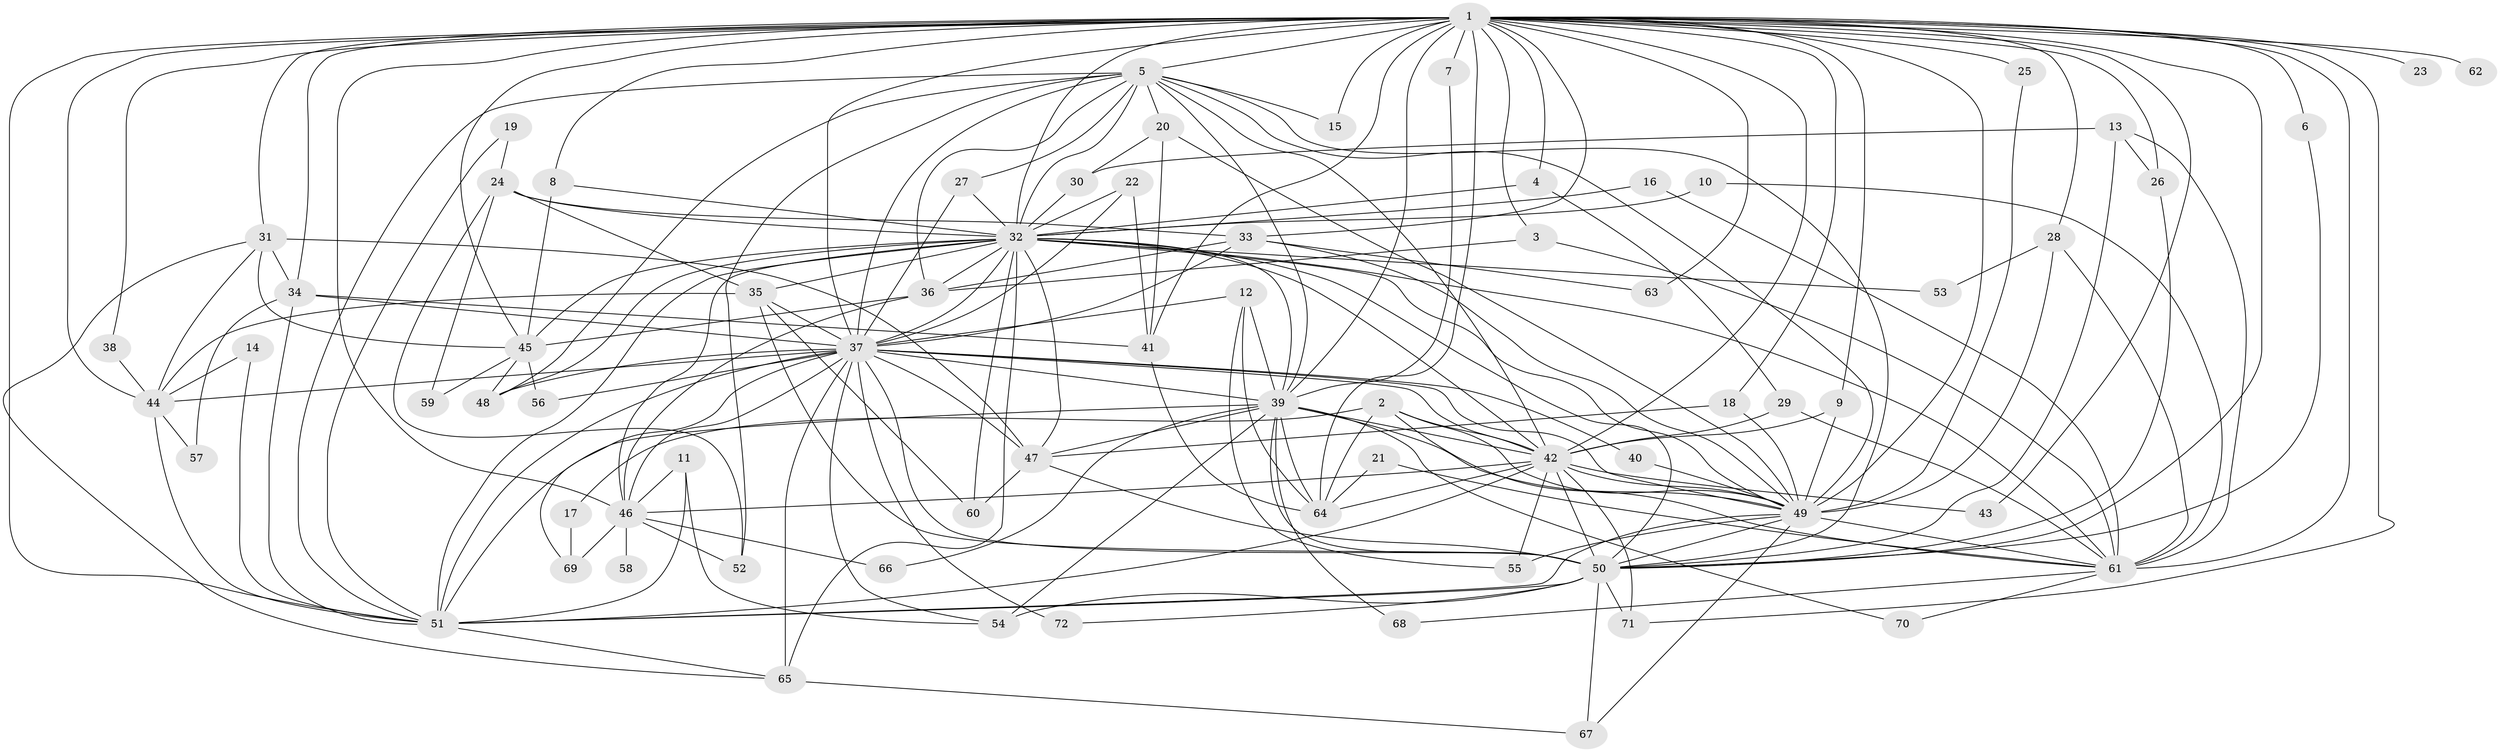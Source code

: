 // original degree distribution, {27: 0.006993006993006993, 29: 0.006993006993006993, 16: 0.013986013986013986, 21: 0.013986013986013986, 32: 0.006993006993006993, 31: 0.006993006993006993, 19: 0.013986013986013986, 2: 0.4965034965034965, 13: 0.006993006993006993, 4: 0.0979020979020979, 3: 0.25874125874125875, 11: 0.006993006993006993, 5: 0.027972027972027972, 6: 0.013986013986013986, 10: 0.006993006993006993, 9: 0.006993006993006993, 7: 0.006993006993006993}
// Generated by graph-tools (version 1.1) at 2025/25/03/09/25 03:25:38]
// undirected, 72 vertices, 203 edges
graph export_dot {
graph [start="1"]
  node [color=gray90,style=filled];
  1;
  2;
  3;
  4;
  5;
  6;
  7;
  8;
  9;
  10;
  11;
  12;
  13;
  14;
  15;
  16;
  17;
  18;
  19;
  20;
  21;
  22;
  23;
  24;
  25;
  26;
  27;
  28;
  29;
  30;
  31;
  32;
  33;
  34;
  35;
  36;
  37;
  38;
  39;
  40;
  41;
  42;
  43;
  44;
  45;
  46;
  47;
  48;
  49;
  50;
  51;
  52;
  53;
  54;
  55;
  56;
  57;
  58;
  59;
  60;
  61;
  62;
  63;
  64;
  65;
  66;
  67;
  68;
  69;
  70;
  71;
  72;
  1 -- 3 [weight=1.0];
  1 -- 4 [weight=1.0];
  1 -- 5 [weight=2.0];
  1 -- 6 [weight=1.0];
  1 -- 7 [weight=1.0];
  1 -- 8 [weight=1.0];
  1 -- 9 [weight=1.0];
  1 -- 15 [weight=1.0];
  1 -- 18 [weight=1.0];
  1 -- 23 [weight=1.0];
  1 -- 25 [weight=1.0];
  1 -- 26 [weight=1.0];
  1 -- 28 [weight=1.0];
  1 -- 31 [weight=1.0];
  1 -- 32 [weight=4.0];
  1 -- 33 [weight=1.0];
  1 -- 34 [weight=1.0];
  1 -- 37 [weight=4.0];
  1 -- 38 [weight=1.0];
  1 -- 39 [weight=2.0];
  1 -- 41 [weight=2.0];
  1 -- 42 [weight=3.0];
  1 -- 43 [weight=1.0];
  1 -- 44 [weight=2.0];
  1 -- 45 [weight=1.0];
  1 -- 46 [weight=1.0];
  1 -- 49 [weight=3.0];
  1 -- 50 [weight=3.0];
  1 -- 51 [weight=2.0];
  1 -- 61 [weight=2.0];
  1 -- 62 [weight=1.0];
  1 -- 63 [weight=1.0];
  1 -- 64 [weight=1.0];
  1 -- 71 [weight=1.0];
  2 -- 17 [weight=1.0];
  2 -- 42 [weight=1.0];
  2 -- 49 [weight=1.0];
  2 -- 61 [weight=1.0];
  2 -- 64 [weight=1.0];
  3 -- 36 [weight=1.0];
  3 -- 61 [weight=1.0];
  4 -- 29 [weight=1.0];
  4 -- 32 [weight=1.0];
  5 -- 15 [weight=1.0];
  5 -- 20 [weight=1.0];
  5 -- 27 [weight=1.0];
  5 -- 32 [weight=2.0];
  5 -- 36 [weight=1.0];
  5 -- 37 [weight=1.0];
  5 -- 39 [weight=1.0];
  5 -- 42 [weight=1.0];
  5 -- 48 [weight=1.0];
  5 -- 49 [weight=1.0];
  5 -- 50 [weight=1.0];
  5 -- 51 [weight=1.0];
  5 -- 52 [weight=1.0];
  6 -- 50 [weight=1.0];
  7 -- 39 [weight=1.0];
  8 -- 32 [weight=1.0];
  8 -- 45 [weight=1.0];
  9 -- 42 [weight=1.0];
  9 -- 49 [weight=1.0];
  10 -- 32 [weight=1.0];
  10 -- 61 [weight=1.0];
  11 -- 46 [weight=1.0];
  11 -- 51 [weight=1.0];
  11 -- 54 [weight=1.0];
  12 -- 37 [weight=1.0];
  12 -- 39 [weight=1.0];
  12 -- 55 [weight=1.0];
  12 -- 64 [weight=1.0];
  13 -- 26 [weight=1.0];
  13 -- 30 [weight=1.0];
  13 -- 50 [weight=1.0];
  13 -- 61 [weight=1.0];
  14 -- 44 [weight=1.0];
  14 -- 51 [weight=1.0];
  16 -- 32 [weight=1.0];
  16 -- 61 [weight=1.0];
  17 -- 69 [weight=1.0];
  18 -- 47 [weight=1.0];
  18 -- 49 [weight=1.0];
  19 -- 24 [weight=1.0];
  19 -- 51 [weight=1.0];
  20 -- 30 [weight=1.0];
  20 -- 41 [weight=1.0];
  20 -- 49 [weight=1.0];
  21 -- 61 [weight=1.0];
  21 -- 64 [weight=1.0];
  22 -- 32 [weight=1.0];
  22 -- 37 [weight=1.0];
  22 -- 41 [weight=1.0];
  24 -- 32 [weight=1.0];
  24 -- 33 [weight=1.0];
  24 -- 35 [weight=1.0];
  24 -- 52 [weight=1.0];
  24 -- 59 [weight=1.0];
  25 -- 49 [weight=1.0];
  26 -- 50 [weight=1.0];
  27 -- 32 [weight=2.0];
  27 -- 37 [weight=1.0];
  28 -- 49 [weight=1.0];
  28 -- 53 [weight=1.0];
  28 -- 61 [weight=1.0];
  29 -- 42 [weight=1.0];
  29 -- 61 [weight=1.0];
  30 -- 32 [weight=1.0];
  31 -- 34 [weight=1.0];
  31 -- 44 [weight=1.0];
  31 -- 45 [weight=1.0];
  31 -- 47 [weight=2.0];
  31 -- 65 [weight=1.0];
  32 -- 35 [weight=1.0];
  32 -- 36 [weight=1.0];
  32 -- 37 [weight=1.0];
  32 -- 39 [weight=1.0];
  32 -- 42 [weight=1.0];
  32 -- 45 [weight=2.0];
  32 -- 46 [weight=1.0];
  32 -- 47 [weight=1.0];
  32 -- 48 [weight=1.0];
  32 -- 49 [weight=1.0];
  32 -- 50 [weight=3.0];
  32 -- 51 [weight=1.0];
  32 -- 53 [weight=1.0];
  32 -- 60 [weight=1.0];
  32 -- 61 [weight=1.0];
  32 -- 65 [weight=1.0];
  33 -- 36 [weight=1.0];
  33 -- 37 [weight=2.0];
  33 -- 49 [weight=1.0];
  33 -- 63 [weight=1.0];
  34 -- 37 [weight=1.0];
  34 -- 41 [weight=1.0];
  34 -- 51 [weight=1.0];
  34 -- 57 [weight=1.0];
  35 -- 37 [weight=1.0];
  35 -- 44 [weight=1.0];
  35 -- 50 [weight=1.0];
  35 -- 60 [weight=1.0];
  36 -- 45 [weight=1.0];
  36 -- 46 [weight=1.0];
  37 -- 39 [weight=1.0];
  37 -- 40 [weight=1.0];
  37 -- 42 [weight=1.0];
  37 -- 44 [weight=1.0];
  37 -- 46 [weight=2.0];
  37 -- 47 [weight=1.0];
  37 -- 48 [weight=1.0];
  37 -- 49 [weight=2.0];
  37 -- 50 [weight=1.0];
  37 -- 51 [weight=3.0];
  37 -- 54 [weight=1.0];
  37 -- 56 [weight=1.0];
  37 -- 65 [weight=1.0];
  37 -- 69 [weight=1.0];
  37 -- 72 [weight=1.0];
  38 -- 44 [weight=2.0];
  39 -- 42 [weight=1.0];
  39 -- 47 [weight=1.0];
  39 -- 49 [weight=1.0];
  39 -- 50 [weight=1.0];
  39 -- 51 [weight=1.0];
  39 -- 54 [weight=1.0];
  39 -- 64 [weight=1.0];
  39 -- 66 [weight=1.0];
  39 -- 68 [weight=1.0];
  39 -- 70 [weight=1.0];
  40 -- 49 [weight=1.0];
  41 -- 64 [weight=1.0];
  42 -- 43 [weight=1.0];
  42 -- 46 [weight=1.0];
  42 -- 49 [weight=1.0];
  42 -- 50 [weight=2.0];
  42 -- 51 [weight=1.0];
  42 -- 55 [weight=1.0];
  42 -- 64 [weight=1.0];
  42 -- 71 [weight=1.0];
  44 -- 51 [weight=1.0];
  44 -- 57 [weight=1.0];
  45 -- 48 [weight=1.0];
  45 -- 56 [weight=1.0];
  45 -- 59 [weight=1.0];
  46 -- 52 [weight=1.0];
  46 -- 58 [weight=2.0];
  46 -- 66 [weight=1.0];
  46 -- 69 [weight=1.0];
  47 -- 50 [weight=1.0];
  47 -- 60 [weight=1.0];
  49 -- 50 [weight=1.0];
  49 -- 51 [weight=1.0];
  49 -- 55 [weight=1.0];
  49 -- 61 [weight=1.0];
  49 -- 67 [weight=1.0];
  50 -- 51 [weight=1.0];
  50 -- 54 [weight=1.0];
  50 -- 67 [weight=1.0];
  50 -- 71 [weight=1.0];
  50 -- 72 [weight=1.0];
  51 -- 65 [weight=1.0];
  61 -- 68 [weight=1.0];
  61 -- 70 [weight=1.0];
  65 -- 67 [weight=1.0];
}
